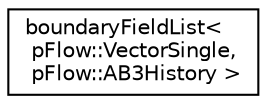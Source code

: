 digraph "Graphical Class Hierarchy"
{
 // LATEX_PDF_SIZE
  edge [fontname="Helvetica",fontsize="10",labelfontname="Helvetica",labelfontsize="10"];
  node [fontname="Helvetica",fontsize="10",shape=record];
  rankdir="LR";
  Node0 [label="boundaryFieldList\<\l pFlow::VectorSingle,\l pFlow::AB3History \>",height=0.2,width=0.4,color="black", fillcolor="white", style="filled",URL="$classpFlow_1_1boundaryFieldList.html",tooltip=" "];
}
